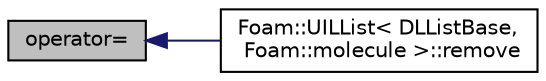digraph "operator="
{
  bgcolor="transparent";
  edge [fontname="Helvetica",fontsize="10",labelfontname="Helvetica",labelfontsize="10"];
  node [fontname="Helvetica",fontsize="10",shape=record];
  rankdir="LR";
  Node1 [label="operator=",height=0.2,width=0.4,color="black", fillcolor="grey75", style="filled", fontcolor="black"];
  Node1 -> Node2 [dir="back",color="midnightblue",fontsize="10",style="solid",fontname="Helvetica"];
  Node2 [label="Foam::UILList\< DLListBase,\l Foam::molecule \>::remove",height=0.2,width=0.4,color="black",URL="$a02746.html#adf477ccb4d4120d200e003e622b3b35e",tooltip="Remove and return specified by iterator. "];
}
